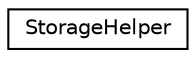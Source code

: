 digraph "Graphical Class Hierarchy"
{
 // LATEX_PDF_SIZE
  edge [fontname="Helvetica",fontsize="10",labelfontname="Helvetica",labelfontsize="10"];
  node [fontname="Helvetica",fontsize="10",shape=record];
  rankdir="LR";
  Node0 [label="StorageHelper",height=0.2,width=0.4,color="black", fillcolor="white", style="filled",URL="$classStorageHelper.html",tooltip="Help functions for Storage related things."];
}
